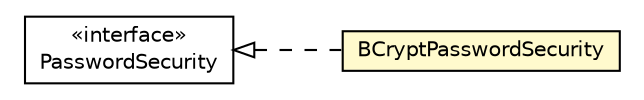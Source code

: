 #!/usr/local/bin/dot
#
# Class diagram 
# Generated by UMLGraph version R5_6-24-gf6e263 (http://www.umlgraph.org/)
#

digraph G {
	edge [fontname="Helvetica",fontsize=10,labelfontname="Helvetica",labelfontsize=10];
	node [fontname="Helvetica",fontsize=10,shape=plaintext];
	nodesep=0.25;
	ranksep=0.5;
	rankdir=LR;
	// com.gwtplatform.carstore.server.authentication.PasswordSecurity
	c96673 [label=<<table title="com.gwtplatform.carstore.server.authentication.PasswordSecurity" border="0" cellborder="1" cellspacing="0" cellpadding="2" port="p" href="./PasswordSecurity.html">
		<tr><td><table border="0" cellspacing="0" cellpadding="1">
<tr><td align="center" balign="center"> &#171;interface&#187; </td></tr>
<tr><td align="center" balign="center"> PasswordSecurity </td></tr>
		</table></td></tr>
		</table>>, URL="./PasswordSecurity.html", fontname="Helvetica", fontcolor="black", fontsize=10.0];
	// com.gwtplatform.carstore.server.authentication.BCryptPasswordSecurity
	c96675 [label=<<table title="com.gwtplatform.carstore.server.authentication.BCryptPasswordSecurity" border="0" cellborder="1" cellspacing="0" cellpadding="2" port="p" bgcolor="lemonChiffon" href="./BCryptPasswordSecurity.html">
		<tr><td><table border="0" cellspacing="0" cellpadding="1">
<tr><td align="center" balign="center"> BCryptPasswordSecurity </td></tr>
		</table></td></tr>
		</table>>, URL="./BCryptPasswordSecurity.html", fontname="Helvetica", fontcolor="black", fontsize=10.0];
	//com.gwtplatform.carstore.server.authentication.BCryptPasswordSecurity implements com.gwtplatform.carstore.server.authentication.PasswordSecurity
	c96673:p -> c96675:p [dir=back,arrowtail=empty,style=dashed];
}

